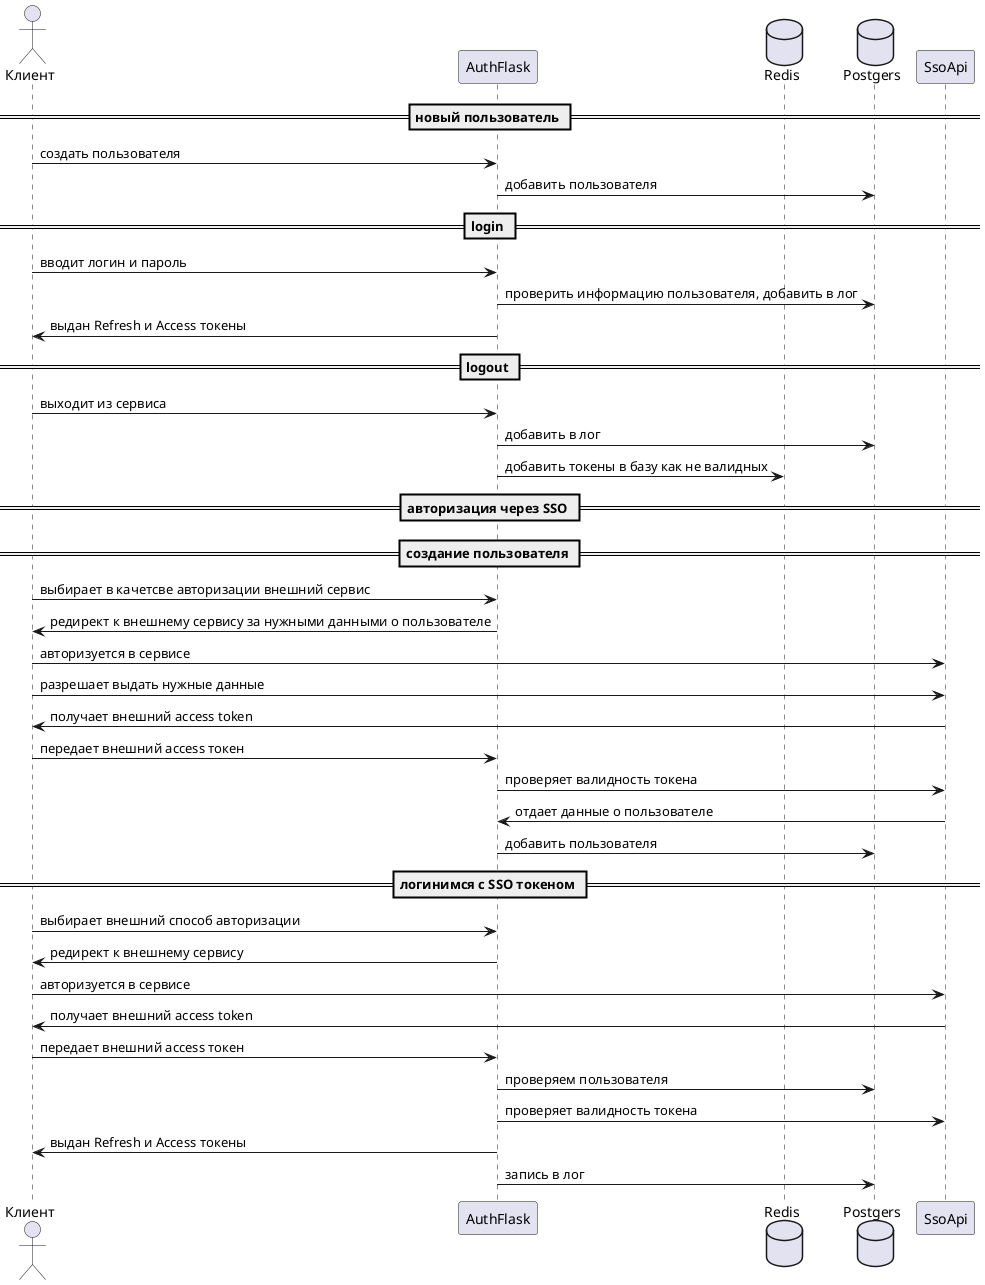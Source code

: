 @startuml

actor Клиент as Client
participant AuthFlask
database Redis
database Postgers
participant SsoApi

== новый пользователь ==

Client -> AuthFlask: создать пользователя
AuthFlask -> Postgers: добавить пользователя

== login ==

Client -> AuthFlask: вводит логин и пароль
AuthFlask -> Postgers: проверить информацию пользователя, добавить в лог
AuthFlask -> Client: выдан Refresh и Access токены

== logout ==

Client -> AuthFlask: выходит из сервиса
AuthFlask -> Postgers: добавить в лог
AuthFlask -> Redis: добавить токены в базу как не валидных

== авторизация через SSO ==

== создание пользователя ==
Client -> AuthFlask: выбирает в качетсве авторизации внешний сервис
AuthFlask -> Client: редирект к внешнему сервису за нужными данными о пользователе
Client -> SsoApi: авторизуется в сервисе
Client -> SsoApi: разрешает выдать нужные данные
SsoApi -> Client: получает внешний access token
Client -> AuthFlask: передает внешний access токен
AuthFlask -> SsoApi: проверяет валидность токена
SsoApi -> AuthFlask: отдает данные о пользователе
AuthFlask -> Postgers: добавить пользователя

== логинимся с SSO токеном ==
Client -> AuthFlask: выбирает внешний способ авторизации
AuthFlask -> Client: редирект к внешнему сервису
Client -> SsoApi: авторизуется в сервисе
SsoApi -> Client: получает внешний access token
Client -> AuthFlask: передает внешний access токен
AuthFlask -> Postgers: проверяем пользователя
AuthFlask -> SsoApi: проверяет валидность токена
AuthFlask -> Client: выдан Refresh и Access токены
AuthFlask -> Postgers: запись в лог

@enduml